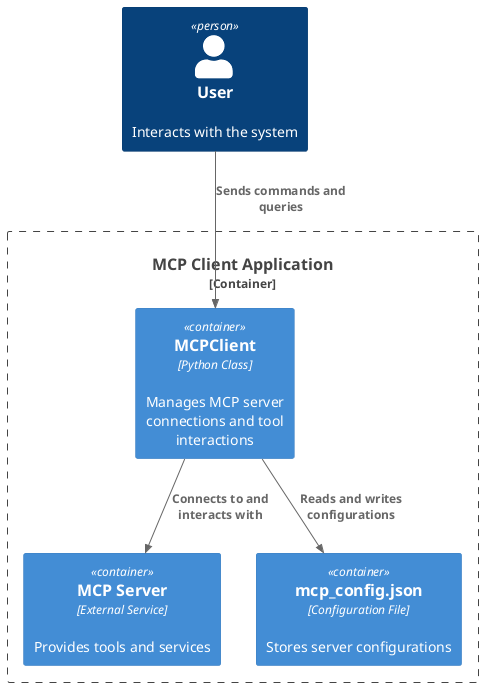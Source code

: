 @startuml
!include <C4/C4_Container>

Person(user, "User", "Interacts with the system")
Container_Boundary(app, "MCP Client Application") {
    Container(mcpClient, "MCPClient", "Python Class", "Manages MCP server connections and tool interactions")
    Container(mcpServer, "MCP Server", "External Service", "Provides tools and services")
    Container(configFile, "mcp_config.json", "Configuration File", "Stores server configurations")
}

Rel(user, mcpClient, "Sends commands and queries")
Rel(mcpClient, mcpServer, "Connects to and interacts with")
Rel(mcpClient, configFile, "Reads and writes configurations")
@enduml
